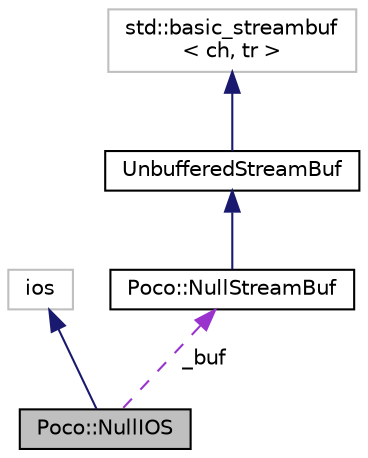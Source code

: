 digraph "Poco::NullIOS"
{
 // LATEX_PDF_SIZE
  edge [fontname="Helvetica",fontsize="10",labelfontname="Helvetica",labelfontsize="10"];
  node [fontname="Helvetica",fontsize="10",shape=record];
  Node1 [label="Poco::NullIOS",height=0.2,width=0.4,color="black", fillcolor="grey75", style="filled", fontcolor="black",tooltip=" "];
  Node2 -> Node1 [dir="back",color="midnightblue",fontsize="10",style="solid"];
  Node2 [label="ios",height=0.2,width=0.4,color="grey75", fillcolor="white", style="filled",tooltip=" "];
  Node3 -> Node1 [dir="back",color="darkorchid3",fontsize="10",style="dashed",label=" _buf" ];
  Node3 [label="Poco::NullStreamBuf",height=0.2,width=0.4,color="black", fillcolor="white", style="filled",URL="$classPoco_1_1NullStreamBuf.html",tooltip=" "];
  Node4 -> Node3 [dir="back",color="midnightblue",fontsize="10",style="solid"];
  Node4 [label="UnbufferedStreamBuf",height=0.2,width=0.4,color="black", fillcolor="white", style="filled",URL="$classPoco_1_1BasicUnbufferedStreamBuf.html",tooltip=" "];
  Node5 -> Node4 [dir="back",color="midnightblue",fontsize="10",style="solid"];
  Node5 [label="std::basic_streambuf\l\< ch, tr \>",height=0.2,width=0.4,color="grey75", fillcolor="white", style="filled",tooltip=" "];
}
